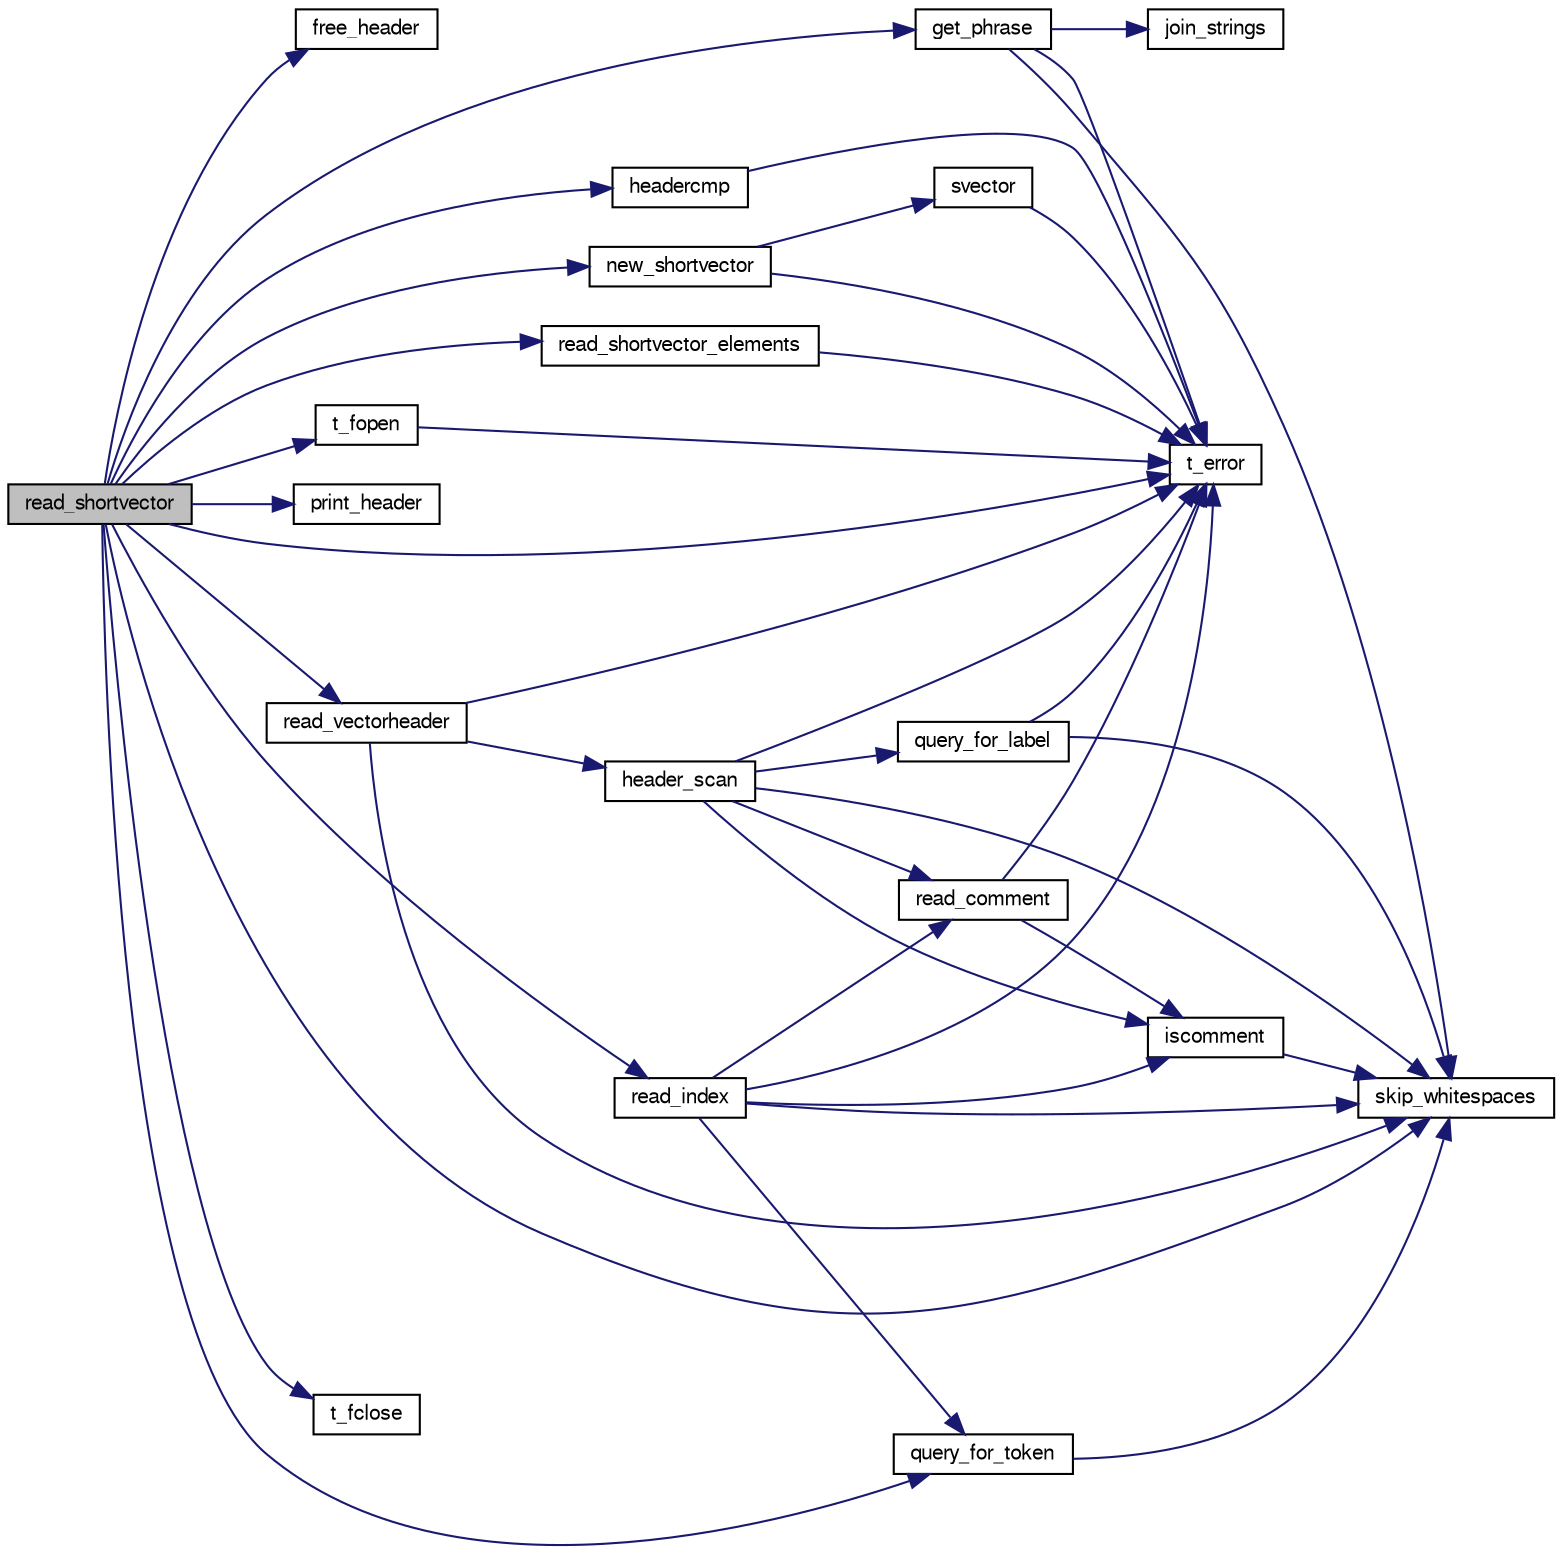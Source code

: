 digraph "read_shortvector"
{
  bgcolor="transparent";
  edge [fontname="FreeSans",fontsize="10",labelfontname="FreeSans",labelfontsize="10"];
  node [fontname="FreeSans",fontsize="10",shape=record];
  rankdir="LR";
  Node1 [label="read_shortvector",height=0.2,width=0.4,color="black", fillcolor="grey75", style="filled" fontcolor="black"];
  Node1 -> Node2 [color="midnightblue",fontsize="10",style="solid",fontname="FreeSans"];
  Node2 [label="free_header",height=0.2,width=0.4,color="black",URL="$alloc_8c.html#ab34729f5dfee5755cc6a29fdadc39e08"];
  Node1 -> Node3 [color="midnightblue",fontsize="10",style="solid",fontname="FreeSans"];
  Node3 [label="get_phrase",height=0.2,width=0.4,color="black",URL="$t__io_8c.html#ad564b478fdafbfc12ec3209d0f858919"];
  Node3 -> Node4 [color="midnightblue",fontsize="10",style="solid",fontname="FreeSans"];
  Node4 [label="join_strings",height=0.2,width=0.4,color="black",URL="$t__io_8c.html#a253a8608d77781c368033af63485c57f"];
  Node3 -> Node5 [color="midnightblue",fontsize="10",style="solid",fontname="FreeSans"];
  Node5 [label="skip_whitespaces",height=0.2,width=0.4,color="black",URL="$t__io_8c.html#a52f4f85b1ef75f4ccd947da5d1a28af6"];
  Node3 -> Node6 [color="midnightblue",fontsize="10",style="solid",fontname="FreeSans"];
  Node6 [label="t_error",height=0.2,width=0.4,color="black",URL="$error_8c.html#af79ef7c6656ef0f3d2786e2b09c1755f"];
  Node1 -> Node7 [color="midnightblue",fontsize="10",style="solid",fontname="FreeSans"];
  Node7 [label="headercmp",height=0.2,width=0.4,color="black",URL="$t__io_8c.html#aedf034b5e3ce645ab20c2d603a147a7d"];
  Node7 -> Node6 [color="midnightblue",fontsize="10",style="solid",fontname="FreeSans"];
  Node1 -> Node8 [color="midnightblue",fontsize="10",style="solid",fontname="FreeSans"];
  Node8 [label="new_shortvector",height=0.2,width=0.4,color="black",URL="$alloc_8c.html#a4ef163312406823c25a0ab195925c3c7"];
  Node8 -> Node9 [color="midnightblue",fontsize="10",style="solid",fontname="FreeSans"];
  Node9 [label="svector",height=0.2,width=0.4,color="black",URL="$alloc_8c.html#aa2586e26e0b9ce2381057dba30d31f10"];
  Node9 -> Node6 [color="midnightblue",fontsize="10",style="solid",fontname="FreeSans"];
  Node8 -> Node6 [color="midnightblue",fontsize="10",style="solid",fontname="FreeSans"];
  Node1 -> Node10 [color="midnightblue",fontsize="10",style="solid",fontname="FreeSans"];
  Node10 [label="print_header",height=0.2,width=0.4,color="black",URL="$t__io_8c.html#a5018217dd5fbb080ef3de64ac6ec68f7"];
  Node1 -> Node11 [color="midnightblue",fontsize="10",style="solid",fontname="FreeSans"];
  Node11 [label="query_for_token",height=0.2,width=0.4,color="black",URL="$t__io_8c.html#accb5bbd1a0ed2479fdc1de3a0ae375b5"];
  Node11 -> Node5 [color="midnightblue",fontsize="10",style="solid",fontname="FreeSans"];
  Node1 -> Node12 [color="midnightblue",fontsize="10",style="solid",fontname="FreeSans"];
  Node12 [label="read_index",height=0.2,width=0.4,color="black",URL="$t__io_8c.html#a4b849b51d19c0c7eb0d3f6517513bb17"];
  Node12 -> Node13 [color="midnightblue",fontsize="10",style="solid",fontname="FreeSans"];
  Node13 [label="iscomment",height=0.2,width=0.4,color="black",URL="$t__io_8c.html#a7c23c08c6ea72264dc91ddab0d36e918"];
  Node13 -> Node5 [color="midnightblue",fontsize="10",style="solid",fontname="FreeSans"];
  Node12 -> Node11 [color="midnightblue",fontsize="10",style="solid",fontname="FreeSans"];
  Node12 -> Node14 [color="midnightblue",fontsize="10",style="solid",fontname="FreeSans"];
  Node14 [label="read_comment",height=0.2,width=0.4,color="black",URL="$t__io_8c.html#a8b4a8b2cd01f0fb435ec5e7340f80d87"];
  Node14 -> Node13 [color="midnightblue",fontsize="10",style="solid",fontname="FreeSans"];
  Node14 -> Node6 [color="midnightblue",fontsize="10",style="solid",fontname="FreeSans"];
  Node12 -> Node5 [color="midnightblue",fontsize="10",style="solid",fontname="FreeSans"];
  Node12 -> Node6 [color="midnightblue",fontsize="10",style="solid",fontname="FreeSans"];
  Node1 -> Node15 [color="midnightblue",fontsize="10",style="solid",fontname="FreeSans"];
  Node15 [label="read_shortvector_elements",height=0.2,width=0.4,color="black",URL="$t__io_8c.html#aab17143b1680610cacd05c020dc93c2c"];
  Node15 -> Node6 [color="midnightblue",fontsize="10",style="solid",fontname="FreeSans"];
  Node1 -> Node16 [color="midnightblue",fontsize="10",style="solid",fontname="FreeSans"];
  Node16 [label="read_vectorheader",height=0.2,width=0.4,color="black",URL="$t__io_8c.html#a324008793a8c99e8f594b21d9bbcde5d"];
  Node16 -> Node6 [color="midnightblue",fontsize="10",style="solid",fontname="FreeSans"];
  Node16 -> Node17 [color="midnightblue",fontsize="10",style="solid",fontname="FreeSans"];
  Node17 [label="header_scan",height=0.2,width=0.4,color="black",URL="$t__io_8c.html#af433a9538cd3814bd8f400569204cc1f"];
  Node17 -> Node13 [color="midnightblue",fontsize="10",style="solid",fontname="FreeSans"];
  Node17 -> Node18 [color="midnightblue",fontsize="10",style="solid",fontname="FreeSans"];
  Node18 [label="query_for_label",height=0.2,width=0.4,color="black",URL="$t__io_8c.html#acb404df2728e7f58f17a304f56e261d5"];
  Node18 -> Node5 [color="midnightblue",fontsize="10",style="solid",fontname="FreeSans"];
  Node18 -> Node6 [color="midnightblue",fontsize="10",style="solid",fontname="FreeSans"];
  Node17 -> Node14 [color="midnightblue",fontsize="10",style="solid",fontname="FreeSans"];
  Node17 -> Node5 [color="midnightblue",fontsize="10",style="solid",fontname="FreeSans"];
  Node17 -> Node6 [color="midnightblue",fontsize="10",style="solid",fontname="FreeSans"];
  Node16 -> Node5 [color="midnightblue",fontsize="10",style="solid",fontname="FreeSans"];
  Node1 -> Node5 [color="midnightblue",fontsize="10",style="solid",fontname="FreeSans"];
  Node1 -> Node6 [color="midnightblue",fontsize="10",style="solid",fontname="FreeSans"];
  Node1 -> Node19 [color="midnightblue",fontsize="10",style="solid",fontname="FreeSans"];
  Node19 [label="t_fclose",height=0.2,width=0.4,color="black",URL="$t__io_8c.html#afa95931383ff96048d6ec32f685a5f98"];
  Node1 -> Node20 [color="midnightblue",fontsize="10",style="solid",fontname="FreeSans"];
  Node20 [label="t_fopen",height=0.2,width=0.4,color="black",URL="$t__io_8c.html#af34ea3bc62c51f24c92b1fd2e9efe91a"];
  Node20 -> Node6 [color="midnightblue",fontsize="10",style="solid",fontname="FreeSans"];
}
